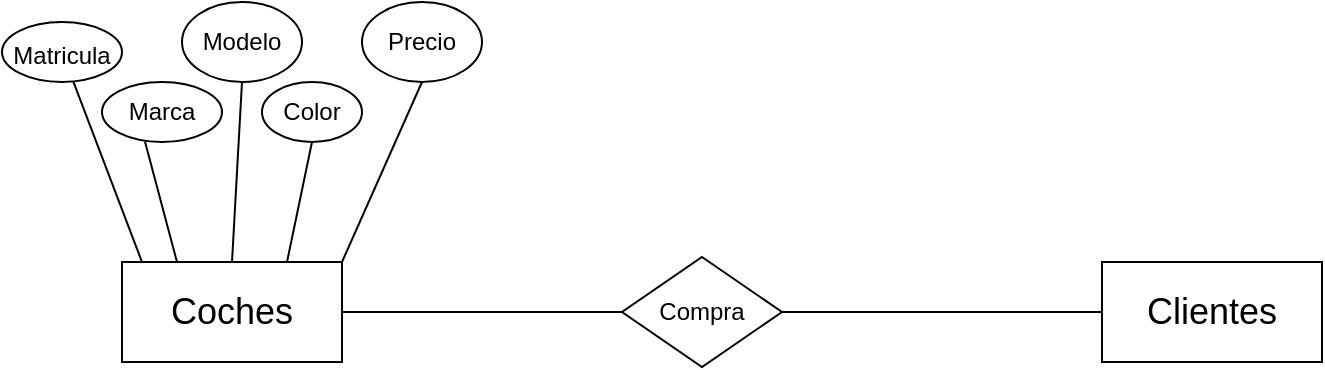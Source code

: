 <mxfile version="18.1.3" type="github">
  <diagram id="tc-Ip-cfpqVF2_YarSge" name="Page-1">
    <mxGraphModel dx="860" dy="558" grid="1" gridSize="10" guides="1" tooltips="1" connect="1" arrows="1" fold="1" page="1" pageScale="1" pageWidth="827" pageHeight="1169" math="0" shadow="0">
      <root>
        <mxCell id="0" />
        <mxCell id="1" parent="0" />
        <mxCell id="k69NTfBFuRdZiurS4K1d-1" value="&lt;font style=&quot;font-size: 18px;&quot;&gt;Coches&lt;/font&gt;" style="rounded=0;whiteSpace=wrap;html=1;" vertex="1" parent="1">
          <mxGeometry x="60" y="200" width="110" height="50" as="geometry" />
        </mxCell>
        <mxCell id="k69NTfBFuRdZiurS4K1d-2" value="&lt;font style=&quot;font-size: 12px;&quot;&gt;Matricula&lt;/font&gt;" style="ellipse;whiteSpace=wrap;html=1;fontSize=18;" vertex="1" parent="1">
          <mxGeometry y="80" width="60" height="30" as="geometry" />
        </mxCell>
        <mxCell id="k69NTfBFuRdZiurS4K1d-3" value="" style="endArrow=none;html=1;rounded=0;fontSize=12;" edge="1" parent="1" target="k69NTfBFuRdZiurS4K1d-2">
          <mxGeometry width="50" height="50" relative="1" as="geometry">
            <mxPoint x="70" y="200" as="sourcePoint" />
            <mxPoint x="100" y="160" as="targetPoint" />
          </mxGeometry>
        </mxCell>
        <mxCell id="k69NTfBFuRdZiurS4K1d-4" value="Marca" style="ellipse;whiteSpace=wrap;html=1;fontSize=12;" vertex="1" parent="1">
          <mxGeometry x="50" y="110" width="60" height="30" as="geometry" />
        </mxCell>
        <mxCell id="k69NTfBFuRdZiurS4K1d-5" value="" style="endArrow=none;html=1;rounded=0;fontSize=12;exitX=0.25;exitY=0;exitDx=0;exitDy=0;entryX=0.358;entryY=0.992;entryDx=0;entryDy=0;entryPerimeter=0;" edge="1" parent="1" source="k69NTfBFuRdZiurS4K1d-1" target="k69NTfBFuRdZiurS4K1d-4">
          <mxGeometry width="50" height="50" relative="1" as="geometry">
            <mxPoint x="190" y="230" as="sourcePoint" />
            <mxPoint x="240" y="180" as="targetPoint" />
          </mxGeometry>
        </mxCell>
        <mxCell id="k69NTfBFuRdZiurS4K1d-6" value="Modelo" style="ellipse;whiteSpace=wrap;html=1;fontSize=12;" vertex="1" parent="1">
          <mxGeometry x="90" y="70" width="60" height="40" as="geometry" />
        </mxCell>
        <mxCell id="k69NTfBFuRdZiurS4K1d-7" value="" style="endArrow=none;html=1;rounded=0;fontSize=12;exitX=0.5;exitY=0;exitDx=0;exitDy=0;entryX=0.5;entryY=1;entryDx=0;entryDy=0;" edge="1" parent="1" source="k69NTfBFuRdZiurS4K1d-1" target="k69NTfBFuRdZiurS4K1d-6">
          <mxGeometry width="50" height="50" relative="1" as="geometry">
            <mxPoint x="190" y="230" as="sourcePoint" />
            <mxPoint x="240" y="180" as="targetPoint" />
          </mxGeometry>
        </mxCell>
        <mxCell id="k69NTfBFuRdZiurS4K1d-8" value="Color" style="ellipse;whiteSpace=wrap;html=1;fontSize=12;" vertex="1" parent="1">
          <mxGeometry x="130" y="110" width="50" height="30" as="geometry" />
        </mxCell>
        <mxCell id="k69NTfBFuRdZiurS4K1d-9" value="" style="endArrow=none;html=1;rounded=0;fontSize=12;exitX=0.75;exitY=0;exitDx=0;exitDy=0;entryX=0.5;entryY=1;entryDx=0;entryDy=0;" edge="1" parent="1" source="k69NTfBFuRdZiurS4K1d-1" target="k69NTfBFuRdZiurS4K1d-8">
          <mxGeometry width="50" height="50" relative="1" as="geometry">
            <mxPoint x="190" y="250" as="sourcePoint" />
            <mxPoint x="240" y="200" as="targetPoint" />
          </mxGeometry>
        </mxCell>
        <mxCell id="k69NTfBFuRdZiurS4K1d-10" value="Precio" style="ellipse;whiteSpace=wrap;html=1;fontSize=12;" vertex="1" parent="1">
          <mxGeometry x="180" y="70" width="60" height="40" as="geometry" />
        </mxCell>
        <mxCell id="k69NTfBFuRdZiurS4K1d-11" value="" style="endArrow=none;html=1;rounded=0;fontSize=12;exitX=1;exitY=0;exitDx=0;exitDy=0;entryX=0.5;entryY=1;entryDx=0;entryDy=0;" edge="1" parent="1" source="k69NTfBFuRdZiurS4K1d-1" target="k69NTfBFuRdZiurS4K1d-10">
          <mxGeometry width="50" height="50" relative="1" as="geometry">
            <mxPoint x="190" y="250" as="sourcePoint" />
            <mxPoint x="240" y="200" as="targetPoint" />
          </mxGeometry>
        </mxCell>
        <mxCell id="k69NTfBFuRdZiurS4K1d-12" value="Compra" style="rhombus;whiteSpace=wrap;html=1;fontSize=12;" vertex="1" parent="1">
          <mxGeometry x="310" y="197.5" width="80" height="55" as="geometry" />
        </mxCell>
        <mxCell id="k69NTfBFuRdZiurS4K1d-13" value="" style="endArrow=none;html=1;rounded=0;fontSize=12;exitX=1;exitY=0.5;exitDx=0;exitDy=0;entryX=0;entryY=0.5;entryDx=0;entryDy=0;" edge="1" parent="1" source="k69NTfBFuRdZiurS4K1d-1" target="k69NTfBFuRdZiurS4K1d-12">
          <mxGeometry width="50" height="50" relative="1" as="geometry">
            <mxPoint x="370" y="350" as="sourcePoint" />
            <mxPoint x="420" y="300" as="targetPoint" />
          </mxGeometry>
        </mxCell>
        <mxCell id="k69NTfBFuRdZiurS4K1d-14" value="&lt;font style=&quot;font-size: 18px;&quot;&gt;Clientes&lt;/font&gt;" style="rounded=0;whiteSpace=wrap;html=1;fontSize=12;" vertex="1" parent="1">
          <mxGeometry x="550" y="200" width="110" height="50" as="geometry" />
        </mxCell>
        <mxCell id="k69NTfBFuRdZiurS4K1d-15" value="" style="endArrow=none;html=1;rounded=0;fontSize=12;entryX=0;entryY=0.5;entryDx=0;entryDy=0;exitX=1;exitY=0.5;exitDx=0;exitDy=0;" edge="1" parent="1" source="k69NTfBFuRdZiurS4K1d-12" target="k69NTfBFuRdZiurS4K1d-14">
          <mxGeometry width="50" height="50" relative="1" as="geometry">
            <mxPoint x="370" y="350" as="sourcePoint" />
            <mxPoint x="420" y="300" as="targetPoint" />
          </mxGeometry>
        </mxCell>
      </root>
    </mxGraphModel>
  </diagram>
</mxfile>
